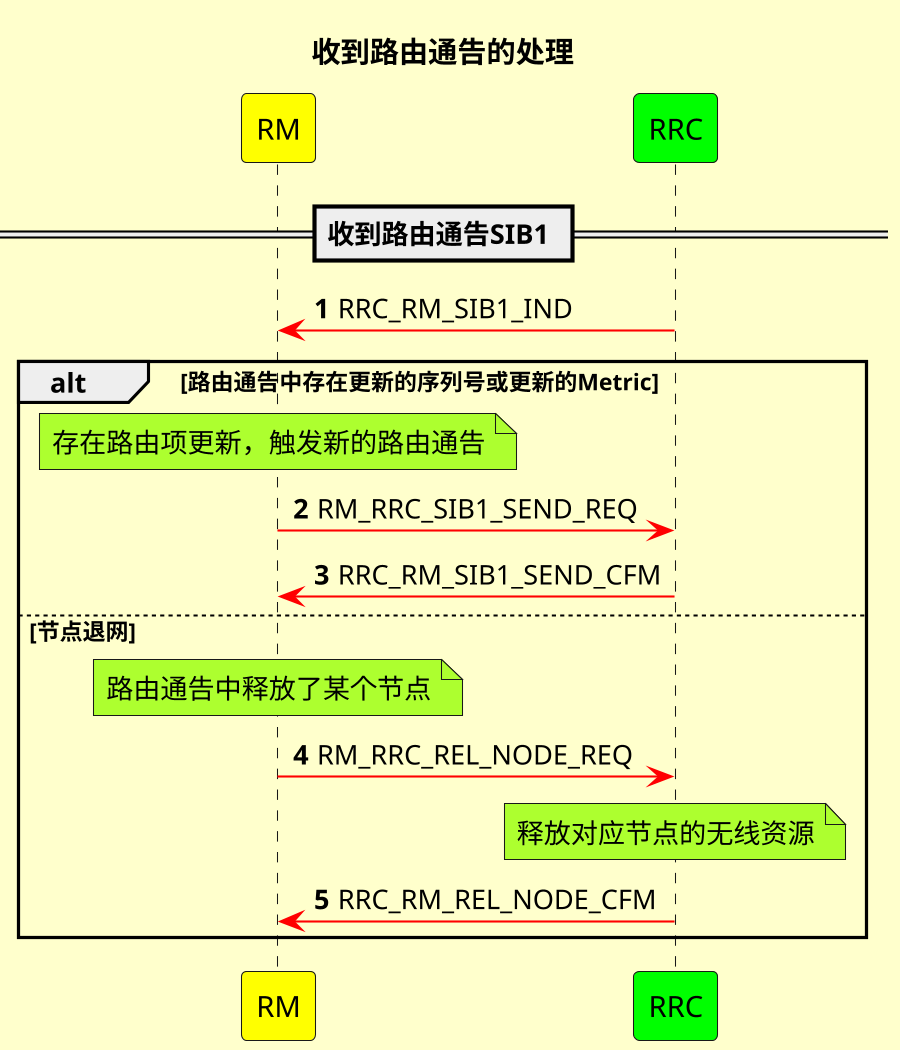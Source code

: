 @startuml 收到了路由通告
skinparam BackgroundColor business
skinparam NoteBackgroundColor lightblue
skinparam NoteBackgroundColor greenyellow
skinparam ParticipantBackgroundColor lime
skinparam Handwritten false
skinparam ArrowColor red
skinparam dpi 200

/'
skinparam class{
  BackgroundColor business
  ArrowColor red
  NoteBackgroundColor greenblue
  ParticipantBackgroundColor red
  BorderColor #d5d5d5
}
'skinparam StereotypeCBackgroundColor YellowGreen
'/

title 收到路由通告的处理
autonumber
participant RM #yellow
participant RRC

== 收到路由通告SIB1 ==
RRC->RM:RRC_RM_SIB1_IND

alt 路由通告中存在更新的序列号或更新的Metric
note over RM:存在路由项更新，触发新的路由通告
RM->RRC:RM_RRC_SIB1_SEND_REQ

RRC->RM:RRC_RM_SIB1_SEND_CFM
else 节点退网
note over RM:路由通告中释放了某个节点
RM->RRC:RM_RRC_REL_NODE_REQ
note over RRC:释放对应节点的无线资源
RRC->RM:RRC_RM_REL_NODE_CFM
end


@enduml